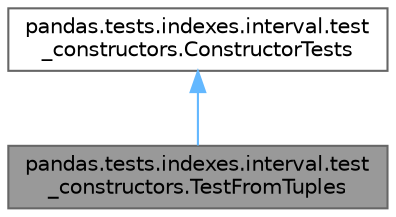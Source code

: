 digraph "pandas.tests.indexes.interval.test_constructors.TestFromTuples"
{
 // LATEX_PDF_SIZE
  bgcolor="transparent";
  edge [fontname=Helvetica,fontsize=10,labelfontname=Helvetica,labelfontsize=10];
  node [fontname=Helvetica,fontsize=10,shape=box,height=0.2,width=0.4];
  Node1 [id="Node000001",label="pandas.tests.indexes.interval.test\l_constructors.TestFromTuples",height=0.2,width=0.4,color="gray40", fillcolor="grey60", style="filled", fontcolor="black",tooltip=" "];
  Node2 -> Node1 [id="edge2_Node000001_Node000002",dir="back",color="steelblue1",style="solid",tooltip=" "];
  Node2 [id="Node000002",label="pandas.tests.indexes.interval.test\l_constructors.ConstructorTests",height=0.2,width=0.4,color="gray40", fillcolor="white", style="filled",URL="$d6/d63/classpandas_1_1tests_1_1indexes_1_1interval_1_1test__constructors_1_1ConstructorTests.html",tooltip=" "];
}
